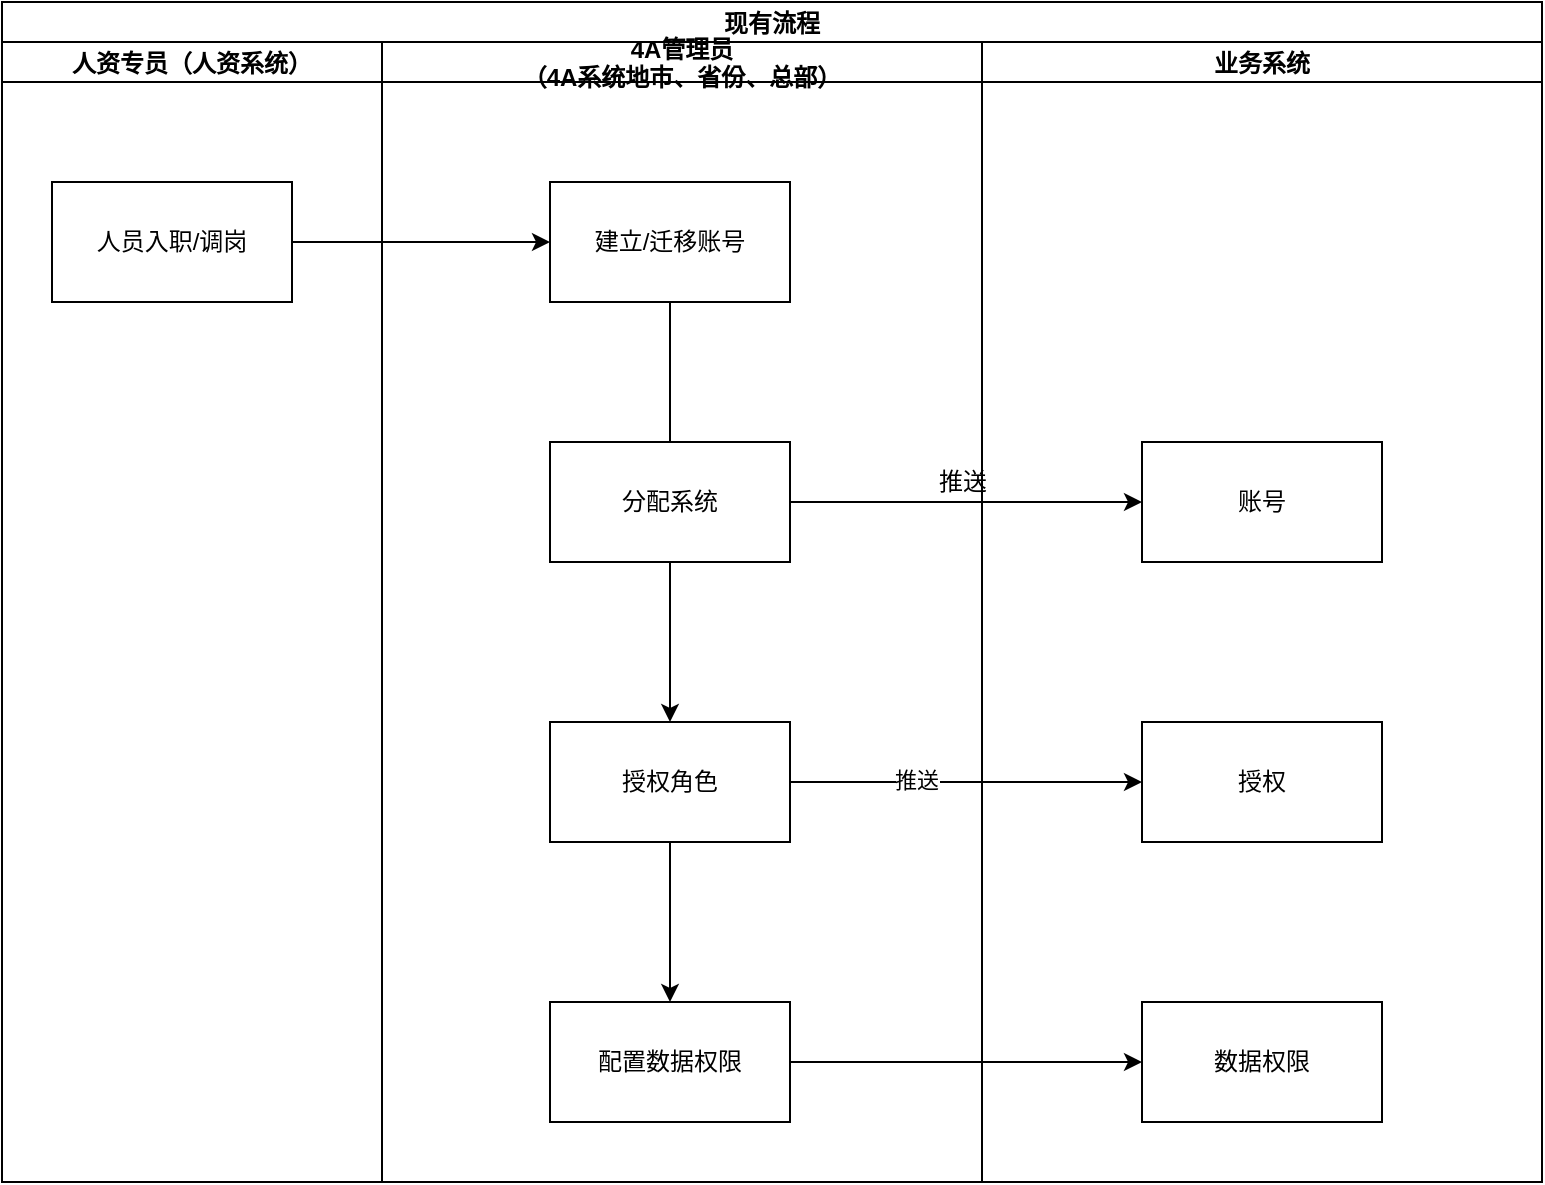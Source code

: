 <mxfile version="16.2.7" type="github" pages="4">
  <diagram id="C5RBs43oDa-KdzZeNtuy" name="原有授权模式">
    <mxGraphModel dx="1250" dy="611" grid="0" gridSize="10" guides="1" tooltips="1" connect="1" arrows="1" fold="1" page="1" pageScale="1" pageWidth="827" pageHeight="1169" math="0" shadow="0">
      <root>
        <mxCell id="WIyWlLk6GJQsqaUBKTNV-0" />
        <mxCell id="WIyWlLk6GJQsqaUBKTNV-1" parent="WIyWlLk6GJQsqaUBKTNV-0" />
        <mxCell id="MX3AXQXJf54BNF3SE1I3-0" value="现有流程" style="swimlane;childLayout=stackLayout;resizeParent=1;resizeParentMax=0;startSize=20;" parent="WIyWlLk6GJQsqaUBKTNV-1" vertex="1">
          <mxGeometry x="40" y="30" width="770" height="590" as="geometry" />
        </mxCell>
        <mxCell id="MX3AXQXJf54BNF3SE1I3-1" value="人资专员（人资系统）" style="swimlane;startSize=20;" parent="MX3AXQXJf54BNF3SE1I3-0" vertex="1">
          <mxGeometry y="20" width="190" height="570" as="geometry" />
        </mxCell>
        <mxCell id="MX3AXQXJf54BNF3SE1I3-5" value="人员入职/调岗" style="rounded=0;whiteSpace=wrap;html=1;" parent="MX3AXQXJf54BNF3SE1I3-1" vertex="1">
          <mxGeometry x="25" y="70" width="120" height="60" as="geometry" />
        </mxCell>
        <mxCell id="MX3AXQXJf54BNF3SE1I3-2" value="4A管理员&#xa;（4A系统地市、省份、总部）" style="swimlane;startSize=20;" parent="MX3AXQXJf54BNF3SE1I3-0" vertex="1">
          <mxGeometry x="190" y="20" width="300" height="570" as="geometry" />
        </mxCell>
        <mxCell id="MX3AXQXJf54BNF3SE1I3-12" value="推送" style="text;html=1;align=center;verticalAlign=middle;resizable=0;points=[];autosize=1;strokeColor=none;fillColor=none;" parent="MX3AXQXJf54BNF3SE1I3-2" vertex="1">
          <mxGeometry x="270" y="210" width="40" height="20" as="geometry" />
        </mxCell>
        <mxCell id="MX3AXQXJf54BNF3SE1I3-6" value="建立/迁移账号" style="whiteSpace=wrap;html=1;rounded=0;" parent="MX3AXQXJf54BNF3SE1I3-2" vertex="1">
          <mxGeometry x="84" y="70" width="120" height="60" as="geometry" />
        </mxCell>
        <mxCell id="MX3AXQXJf54BNF3SE1I3-8" value="授权角色" style="whiteSpace=wrap;html=1;rounded=0;" parent="MX3AXQXJf54BNF3SE1I3-2" vertex="1">
          <mxGeometry x="84" y="340" width="120" height="60" as="geometry" />
        </mxCell>
        <mxCell id="MX3AXQXJf54BNF3SE1I3-9" value="" style="edgeStyle=orthogonalEdgeStyle;rounded=0;orthogonalLoop=1;jettySize=auto;html=1;" parent="MX3AXQXJf54BNF3SE1I3-2" source="MX3AXQXJf54BNF3SE1I3-6" target="MX3AXQXJf54BNF3SE1I3-8" edge="1">
          <mxGeometry relative="1" as="geometry" />
        </mxCell>
        <mxCell id="FvDaORWqxjSWWVm6NtL--0" value="分配系统" style="rounded=0;whiteSpace=wrap;html=1;" parent="MX3AXQXJf54BNF3SE1I3-2" vertex="1">
          <mxGeometry x="84" y="200" width="120" height="60" as="geometry" />
        </mxCell>
        <mxCell id="MX3AXQXJf54BNF3SE1I3-4" value="业务系统" style="swimlane;startSize=20;" parent="MX3AXQXJf54BNF3SE1I3-0" vertex="1">
          <mxGeometry x="490" y="20" width="280" height="570" as="geometry" />
        </mxCell>
        <mxCell id="MX3AXQXJf54BNF3SE1I3-10" value="账号" style="whiteSpace=wrap;html=1;rounded=0;" parent="MX3AXQXJf54BNF3SE1I3-4" vertex="1">
          <mxGeometry x="80" y="200" width="120" height="60" as="geometry" />
        </mxCell>
        <mxCell id="MX3AXQXJf54BNF3SE1I3-13" value="授权" style="whiteSpace=wrap;html=1;rounded=0;" parent="MX3AXQXJf54BNF3SE1I3-4" vertex="1">
          <mxGeometry x="80" y="340" width="120" height="60" as="geometry" />
        </mxCell>
        <mxCell id="MX3AXQXJf54BNF3SE1I3-18" value="数据权限" style="whiteSpace=wrap;html=1;rounded=0;" parent="MX3AXQXJf54BNF3SE1I3-4" vertex="1">
          <mxGeometry x="80" y="480" width="120" height="60" as="geometry" />
        </mxCell>
        <mxCell id="MX3AXQXJf54BNF3SE1I3-7" value="" style="edgeStyle=orthogonalEdgeStyle;rounded=0;orthogonalLoop=1;jettySize=auto;html=1;" parent="MX3AXQXJf54BNF3SE1I3-0" source="MX3AXQXJf54BNF3SE1I3-5" target="MX3AXQXJf54BNF3SE1I3-6" edge="1">
          <mxGeometry relative="1" as="geometry" />
        </mxCell>
        <mxCell id="MX3AXQXJf54BNF3SE1I3-11" value="" style="edgeStyle=orthogonalEdgeStyle;rounded=0;orthogonalLoop=1;jettySize=auto;html=1;exitX=1;exitY=0.5;exitDx=0;exitDy=0;" parent="MX3AXQXJf54BNF3SE1I3-0" source="FvDaORWqxjSWWVm6NtL--0" target="MX3AXQXJf54BNF3SE1I3-10" edge="1">
          <mxGeometry relative="1" as="geometry" />
        </mxCell>
        <mxCell id="MX3AXQXJf54BNF3SE1I3-14" value="" style="edgeStyle=orthogonalEdgeStyle;rounded=0;orthogonalLoop=1;jettySize=auto;html=1;" parent="MX3AXQXJf54BNF3SE1I3-0" source="MX3AXQXJf54BNF3SE1I3-8" target="MX3AXQXJf54BNF3SE1I3-13" edge="1">
          <mxGeometry relative="1" as="geometry" />
        </mxCell>
        <mxCell id="MX3AXQXJf54BNF3SE1I3-15" value="推送" style="edgeLabel;html=1;align=center;verticalAlign=middle;resizable=0;points=[];" parent="MX3AXQXJf54BNF3SE1I3-14" vertex="1" connectable="0">
          <mxGeometry x="-0.286" y="1" relative="1" as="geometry">
            <mxPoint as="offset" />
          </mxGeometry>
        </mxCell>
        <mxCell id="MX3AXQXJf54BNF3SE1I3-19" value="" style="edgeStyle=orthogonalEdgeStyle;rounded=0;orthogonalLoop=1;jettySize=auto;html=1;" parent="WIyWlLk6GJQsqaUBKTNV-1" source="MX3AXQXJf54BNF3SE1I3-16" target="MX3AXQXJf54BNF3SE1I3-18" edge="1">
          <mxGeometry relative="1" as="geometry" />
        </mxCell>
        <mxCell id="MX3AXQXJf54BNF3SE1I3-16" value="配置数据权限" style="whiteSpace=wrap;html=1;rounded=0;" parent="WIyWlLk6GJQsqaUBKTNV-1" vertex="1">
          <mxGeometry x="314" y="530" width="120" height="60" as="geometry" />
        </mxCell>
        <mxCell id="MX3AXQXJf54BNF3SE1I3-17" value="" style="edgeStyle=orthogonalEdgeStyle;rounded=0;orthogonalLoop=1;jettySize=auto;html=1;" parent="WIyWlLk6GJQsqaUBKTNV-1" source="MX3AXQXJf54BNF3SE1I3-8" target="MX3AXQXJf54BNF3SE1I3-16" edge="1">
          <mxGeometry relative="1" as="geometry" />
        </mxCell>
      </root>
    </mxGraphModel>
  </diagram>
  <diagram id="lNg4HkQFBeymeus1TO-I" name="授权方案一">
    <mxGraphModel dx="1250" dy="611" grid="0" gridSize="10" guides="1" tooltips="1" connect="1" arrows="1" fold="1" page="1" pageScale="1" pageWidth="827" pageHeight="1169" math="0" shadow="0">
      <root>
        <mxCell id="8CQ-ia9fO0FRhSrcfYEi-0" />
        <mxCell id="8CQ-ia9fO0FRhSrcfYEi-1" parent="8CQ-ia9fO0FRhSrcfYEi-0" />
        <mxCell id="_9IWQN0s5ZDDrb8mUnR7-0" value="方案一流程" style="swimlane;childLayout=stackLayout;resizeParent=1;resizeParentMax=0;startSize=20;" parent="8CQ-ia9fO0FRhSrcfYEi-1" vertex="1">
          <mxGeometry x="40" y="30" width="990" height="606" as="geometry" />
        </mxCell>
        <mxCell id="_9IWQN0s5ZDDrb8mUnR7-1" value="人资专员（人资系统）" style="swimlane;startSize=20;" parent="_9IWQN0s5ZDDrb8mUnR7-0" vertex="1">
          <mxGeometry y="20" width="190" height="586" as="geometry" />
        </mxCell>
        <mxCell id="_9IWQN0s5ZDDrb8mUnR7-2" value="人员入职/调岗" style="rounded=0;whiteSpace=wrap;html=1;" parent="_9IWQN0s5ZDDrb8mUnR7-1" vertex="1">
          <mxGeometry x="25" y="70" width="120" height="60" as="geometry" />
        </mxCell>
        <mxCell id="_9IWQN0s5ZDDrb8mUnR7-3" value="4A管理员&#xa;（4A系统地市、省份、总部）" style="swimlane;startSize=20;" parent="_9IWQN0s5ZDDrb8mUnR7-0" vertex="1">
          <mxGeometry x="190" y="20" width="260" height="586" as="geometry" />
        </mxCell>
        <mxCell id="_9IWQN0s5ZDDrb8mUnR7-5" value="建立/迁移账号" style="whiteSpace=wrap;html=1;rounded=0;" parent="_9IWQN0s5ZDDrb8mUnR7-3" vertex="1">
          <mxGeometry x="84" y="70" width="120" height="60" as="geometry" />
        </mxCell>
        <mxCell id="d7WdBxxj4ukOOS8cNhgk-6" style="edgeStyle=orthogonalEdgeStyle;rounded=0;orthogonalLoop=1;jettySize=auto;html=1;" parent="_9IWQN0s5ZDDrb8mUnR7-3" source="_9IWQN0s5ZDDrb8mUnR7-6" target="d7WdBxxj4ukOOS8cNhgk-4" edge="1">
          <mxGeometry relative="1" as="geometry" />
        </mxCell>
        <mxCell id="_9IWQN0s5ZDDrb8mUnR7-6" value="分配系统" style="whiteSpace=wrap;html=1;rounded=0;" parent="_9IWQN0s5ZDDrb8mUnR7-3" vertex="1">
          <mxGeometry x="84" y="169" width="120" height="60" as="geometry" />
        </mxCell>
        <mxCell id="_9IWQN0s5ZDDrb8mUnR7-7" value="" style="edgeStyle=orthogonalEdgeStyle;rounded=0;orthogonalLoop=1;jettySize=auto;html=1;" parent="_9IWQN0s5ZDDrb8mUnR7-3" source="_9IWQN0s5ZDDrb8mUnR7-5" target="_9IWQN0s5ZDDrb8mUnR7-6" edge="1">
          <mxGeometry relative="1" as="geometry" />
        </mxCell>
        <mxCell id="d7WdBxxj4ukOOS8cNhgk-4" value="数据权限分配" style="whiteSpace=wrap;html=1;rounded=0;" parent="_9IWQN0s5ZDDrb8mUnR7-3" vertex="1">
          <mxGeometry x="84" y="391" width="120" height="60" as="geometry" />
        </mxCell>
        <mxCell id="JeszqUXVnKesjVonsLeU-1" value="业务管理员" style="swimlane;startSize=20;" parent="_9IWQN0s5ZDDrb8mUnR7-0" vertex="1">
          <mxGeometry x="450" y="20" width="270" height="586" as="geometry" />
        </mxCell>
        <mxCell id="_9IWQN0s5ZDDrb8mUnR7-17" value="授权分配" style="whiteSpace=wrap;html=1;rounded=0;fillColor=#fff2cc;strokeColor=#d6b656;" parent="JeszqUXVnKesjVonsLeU-1" vertex="1">
          <mxGeometry x="70" y="266" width="120" height="60" as="geometry" />
        </mxCell>
        <mxCell id="d7WdBxxj4ukOOS8cNhgk-1" value="" style="edgeStyle=orthogonalEdgeStyle;rounded=0;orthogonalLoop=1;jettySize=auto;html=1;" parent="_9IWQN0s5ZDDrb8mUnR7-0" source="_9IWQN0s5ZDDrb8mUnR7-17" target="d7WdBxxj4ukOOS8cNhgk-0" edge="1">
          <mxGeometry relative="1" as="geometry" />
        </mxCell>
        <mxCell id="d7WdBxxj4ukOOS8cNhgk-3" value="推送" style="edgeLabel;html=1;align=center;verticalAlign=middle;resizable=0;points=[];" parent="d7WdBxxj4ukOOS8cNhgk-1" vertex="1" connectable="0">
          <mxGeometry x="0.205" relative="1" as="geometry">
            <mxPoint x="-26" as="offset" />
          </mxGeometry>
        </mxCell>
        <mxCell id="d7WdBxxj4ukOOS8cNhgk-8" value="" style="edgeStyle=orthogonalEdgeStyle;rounded=0;orthogonalLoop=1;jettySize=auto;html=1;" parent="_9IWQN0s5ZDDrb8mUnR7-0" source="d7WdBxxj4ukOOS8cNhgk-4" target="d7WdBxxj4ukOOS8cNhgk-7" edge="1">
          <mxGeometry relative="1" as="geometry" />
        </mxCell>
        <mxCell id="d7WdBxxj4ukOOS8cNhgk-9" value="推送" style="edgeLabel;html=1;align=center;verticalAlign=middle;resizable=0;points=[];" parent="d7WdBxxj4ukOOS8cNhgk-8" vertex="1" connectable="0">
          <mxGeometry x="-0.175" y="-3" relative="1" as="geometry">
            <mxPoint x="-41" y="-4" as="offset" />
          </mxGeometry>
        </mxCell>
        <mxCell id="_9IWQN0s5ZDDrb8mUnR7-8" value="业务系统" style="swimlane;startSize=20;" parent="_9IWQN0s5ZDDrb8mUnR7-0" vertex="1">
          <mxGeometry x="720" y="20" width="270" height="586" as="geometry" />
        </mxCell>
        <mxCell id="_9IWQN0s5ZDDrb8mUnR7-10" value="账号" style="whiteSpace=wrap;html=1;rounded=0;" parent="_9IWQN0s5ZDDrb8mUnR7-8" vertex="1">
          <mxGeometry x="80" y="169" width="120" height="60" as="geometry" />
        </mxCell>
        <mxCell id="d7WdBxxj4ukOOS8cNhgk-0" value="授权" style="whiteSpace=wrap;html=1;rounded=0;" parent="_9IWQN0s5ZDDrb8mUnR7-8" vertex="1">
          <mxGeometry x="80" y="266" width="120" height="60" as="geometry" />
        </mxCell>
        <mxCell id="d7WdBxxj4ukOOS8cNhgk-7" value="数据权限" style="whiteSpace=wrap;html=1;rounded=0;" parent="_9IWQN0s5ZDDrb8mUnR7-8" vertex="1">
          <mxGeometry x="80" y="391" width="120" height="60" as="geometry" />
        </mxCell>
        <mxCell id="_9IWQN0s5ZDDrb8mUnR7-12" value="" style="edgeStyle=orthogonalEdgeStyle;rounded=0;orthogonalLoop=1;jettySize=auto;html=1;" parent="_9IWQN0s5ZDDrb8mUnR7-0" source="_9IWQN0s5ZDDrb8mUnR7-2" target="_9IWQN0s5ZDDrb8mUnR7-5" edge="1">
          <mxGeometry relative="1" as="geometry" />
        </mxCell>
        <mxCell id="_9IWQN0s5ZDDrb8mUnR7-14" value="" style="edgeStyle=orthogonalEdgeStyle;rounded=0;orthogonalLoop=1;jettySize=auto;html=1;" parent="_9IWQN0s5ZDDrb8mUnR7-0" source="_9IWQN0s5ZDDrb8mUnR7-6" target="_9IWQN0s5ZDDrb8mUnR7-10" edge="1">
          <mxGeometry relative="1" as="geometry" />
        </mxCell>
        <mxCell id="_9IWQN0s5ZDDrb8mUnR7-15" value="推送" style="edgeLabel;html=1;align=center;verticalAlign=middle;resizable=0;points=[];" parent="_9IWQN0s5ZDDrb8mUnR7-14" vertex="1" connectable="0">
          <mxGeometry x="-0.286" y="1" relative="1" as="geometry">
            <mxPoint as="offset" />
          </mxGeometry>
        </mxCell>
        <mxCell id="_9IWQN0s5ZDDrb8mUnR7-18" value="" style="edgeStyle=orthogonalEdgeStyle;rounded=0;orthogonalLoop=1;jettySize=auto;html=1;" parent="_9IWQN0s5ZDDrb8mUnR7-0" source="_9IWQN0s5ZDDrb8mUnR7-6" target="_9IWQN0s5ZDDrb8mUnR7-17" edge="1">
          <mxGeometry relative="1" as="geometry">
            <Array as="points">
              <mxPoint x="334" y="316" />
            </Array>
          </mxGeometry>
        </mxCell>
        <mxCell id="d7WdBxxj4ukOOS8cNhgk-10" value="归档确认" style="whiteSpace=wrap;html=1;rounded=0;" parent="8CQ-ia9fO0FRhSrcfYEi-1" vertex="1">
          <mxGeometry x="314" y="555" width="120" height="60" as="geometry" />
        </mxCell>
        <mxCell id="d7WdBxxj4ukOOS8cNhgk-11" value="" style="edgeStyle=orthogonalEdgeStyle;rounded=0;orthogonalLoop=1;jettySize=auto;html=1;" parent="8CQ-ia9fO0FRhSrcfYEi-1" source="d7WdBxxj4ukOOS8cNhgk-4" target="d7WdBxxj4ukOOS8cNhgk-10" edge="1">
          <mxGeometry relative="1" as="geometry" />
        </mxCell>
        <mxCell id="d7WdBxxj4ukOOS8cNhgk-12" style="edgeStyle=orthogonalEdgeStyle;rounded=0;orthogonalLoop=1;jettySize=auto;html=1;entryX=1;entryY=0.5;entryDx=0;entryDy=0;" parent="8CQ-ia9fO0FRhSrcfYEi-1" source="_9IWQN0s5ZDDrb8mUnR7-17" target="d7WdBxxj4ukOOS8cNhgk-10" edge="1">
          <mxGeometry relative="1" as="geometry">
            <Array as="points">
              <mxPoint x="620" y="585" />
            </Array>
          </mxGeometry>
        </mxCell>
      </root>
    </mxGraphModel>
  </diagram>
  <diagram id="uurqNcsF23_Rn0OkwrQy" name="授权方案二">
    <mxGraphModel dx="1250" dy="611" grid="1" gridSize="10" guides="1" tooltips="1" connect="1" arrows="1" fold="1" page="1" pageScale="1" pageWidth="827" pageHeight="1169" background="#ffffff" math="0" shadow="1">
      <root>
        <mxCell id="VEONL2WNQXDeuScce6_d-0" />
        <mxCell id="VEONL2WNQXDeuScce6_d-1" parent="VEONL2WNQXDeuScce6_d-0" />
        <mxCell id="n_7zqOX7N7Pk6Qgxa6lv-0" value="数据项" style="whiteSpace=wrap;html=1;align=center;fillColor=#fff2cc;strokeColor=#d6b656;" parent="VEONL2WNQXDeuScce6_d-1" vertex="1">
          <mxGeometry x="360" y="110" width="150" height="60" as="geometry" />
        </mxCell>
        <mxCell id="n_7zqOX7N7Pk6Qgxa6lv-1" value="数据项操作" style="whiteSpace=wrap;html=1;align=center;fillColor=#fff2cc;strokeColor=#d6b656;" parent="VEONL2WNQXDeuScce6_d-1" vertex="1">
          <mxGeometry x="360" y="200" width="150" height="60" as="geometry" />
        </mxCell>
        <mxCell id="t5UgKmAHJs0wNrWIynhl-2" style="edgeStyle=none;rounded=0;orthogonalLoop=1;jettySize=auto;html=1;entryX=1;entryY=0.5;entryDx=0;entryDy=0;exitX=0;exitY=0.5;exitDx=0;exitDy=0;" parent="VEONL2WNQXDeuScce6_d-1" source="n_7zqOX7N7Pk6Qgxa6lv-2" target="n_7zqOX7N7Pk6Qgxa6lv-0" edge="1">
          <mxGeometry relative="1" as="geometry" />
        </mxCell>
        <mxCell id="t5UgKmAHJs0wNrWIynhl-3" style="edgeStyle=none;rounded=0;orthogonalLoop=1;jettySize=auto;html=1;exitX=0;exitY=0.5;exitDx=0;exitDy=0;entryX=1;entryY=0.5;entryDx=0;entryDy=0;" parent="VEONL2WNQXDeuScce6_d-1" source="n_7zqOX7N7Pk6Qgxa6lv-2" target="n_7zqOX7N7Pk6Qgxa6lv-1" edge="1">
          <mxGeometry relative="1" as="geometry" />
        </mxCell>
        <mxCell id="n_7zqOX7N7Pk6Qgxa6lv-2" value="菜单" style="whiteSpace=wrap;html=1;align=center;" parent="VEONL2WNQXDeuScce6_d-1" vertex="1">
          <mxGeometry x="620" y="150" width="150" height="60" as="geometry" />
        </mxCell>
        <mxCell id="n_7zqOX7N7Pk6Qgxa6lv-6" style="rounded=0;orthogonalLoop=1;jettySize=auto;html=1;entryX=0;entryY=0.5;entryDx=0;entryDy=0;exitX=1;exitY=0.5;exitDx=0;exitDy=0;" parent="VEONL2WNQXDeuScce6_d-1" source="n_7zqOX7N7Pk6Qgxa6lv-5" target="n_7zqOX7N7Pk6Qgxa6lv-0" edge="1">
          <mxGeometry relative="1" as="geometry" />
        </mxCell>
        <mxCell id="n_7zqOX7N7Pk6Qgxa6lv-7" style="rounded=0;orthogonalLoop=1;jettySize=auto;html=1;entryX=0;entryY=0.5;entryDx=0;entryDy=0;" parent="VEONL2WNQXDeuScce6_d-1" source="n_7zqOX7N7Pk6Qgxa6lv-5" target="n_7zqOX7N7Pk6Qgxa6lv-1" edge="1">
          <mxGeometry relative="1" as="geometry" />
        </mxCell>
        <mxCell id="t5UgKmAHJs0wNrWIynhl-0" style="edgeStyle=none;rounded=0;orthogonalLoop=1;jettySize=auto;html=1;entryX=0;entryY=0.5;entryDx=0;entryDy=0;exitX=0.5;exitY=1;exitDx=0;exitDy=0;" parent="VEONL2WNQXDeuScce6_d-1" source="n_7zqOX7N7Pk6Qgxa6lv-5" target="n_7zqOX7N7Pk6Qgxa6lv-9" edge="1">
          <mxGeometry relative="1" as="geometry" />
        </mxCell>
        <mxCell id="n_7zqOX7N7Pk6Qgxa6lv-5" value="角色" style="whiteSpace=wrap;html=1;align=center;" parent="VEONL2WNQXDeuScce6_d-1" vertex="1">
          <mxGeometry x="80" y="145" width="150" height="60" as="geometry" />
        </mxCell>
        <mxCell id="t5UgKmAHJs0wNrWIynhl-1" style="edgeStyle=none;rounded=0;orthogonalLoop=1;jettySize=auto;html=1;entryX=0;entryY=0.5;entryDx=0;entryDy=0;exitX=0.5;exitY=0;exitDx=0;exitDy=0;" parent="VEONL2WNQXDeuScce6_d-1" source="n_7zqOX7N7Pk6Qgxa6lv-8" target="n_7zqOX7N7Pk6Qgxa6lv-9" edge="1">
          <mxGeometry relative="1" as="geometry" />
        </mxCell>
        <mxCell id="n_7zqOX7N7Pk6Qgxa6lv-8" value="账号" style="rounded=1;arcSize=10;whiteSpace=wrap;html=1;align=center;" parent="VEONL2WNQXDeuScce6_d-1" vertex="1">
          <mxGeometry x="80" y="420" width="150" height="60" as="geometry" />
        </mxCell>
        <mxCell id="n_7zqOX7N7Pk6Qgxa6lv-9" value="权限" style="shape=ext;margin=3;double=1;whiteSpace=wrap;html=1;align=center;" parent="VEONL2WNQXDeuScce6_d-1" vertex="1">
          <mxGeometry x="360" y="320" width="150" height="60" as="geometry" />
        </mxCell>
        <mxCell id="PvKErX-ExL5SwqMNkQk6-2" style="edgeStyle=orthogonalEdgeStyle;rounded=0;orthogonalLoop=1;jettySize=auto;html=1;entryX=0;entryY=0.5;entryDx=0;entryDy=0;" parent="VEONL2WNQXDeuScce6_d-1" source="PvKErX-ExL5SwqMNkQk6-1" target="n_7zqOX7N7Pk6Qgxa6lv-9" edge="1">
          <mxGeometry relative="1" as="geometry" />
        </mxCell>
        <mxCell id="PvKErX-ExL5SwqMNkQk6-1" value="数据范围（管理区域）" style="whiteSpace=wrap;html=1;align=center;" parent="VEONL2WNQXDeuScce6_d-1" vertex="1">
          <mxGeometry x="80" y="320" width="150" height="60" as="geometry" />
        </mxCell>
      </root>
    </mxGraphModel>
  </diagram>
  <diagram id="YnDmW9PTfBtEW9jrCdju" name="第 4 页">
    <mxGraphModel dx="1865" dy="576" grid="0" gridSize="10" guides="1" tooltips="1" connect="1" arrows="1" fold="1" page="1" pageScale="1" pageWidth="827" pageHeight="1169" math="0" shadow="0">
      <root>
        <mxCell id="VnN19P3VDIoYAi3wAm9Y-0" />
        <mxCell id="VnN19P3VDIoYAi3wAm9Y-1" parent="VnN19P3VDIoYAi3wAm9Y-0" />
        <mxCell id="VnN19P3VDIoYAi3wAm9Y-4" value="" style="edgeStyle=orthogonalEdgeStyle;rounded=0;orthogonalLoop=1;jettySize=auto;html=1;" edge="1" parent="VnN19P3VDIoYAi3wAm9Y-1" source="VnN19P3VDIoYAi3wAm9Y-2" target="VnN19P3VDIoYAi3wAm9Y-3">
          <mxGeometry relative="1" as="geometry" />
        </mxCell>
        <mxCell id="VnN19P3VDIoYAi3wAm9Y-2" value="开始" style="strokeWidth=2;html=1;shape=mxgraph.flowchart.start_1;whiteSpace=wrap;" vertex="1" parent="VnN19P3VDIoYAi3wAm9Y-1">
          <mxGeometry x="205" y="50" width="100" height="60" as="geometry" />
        </mxCell>
        <mxCell id="VnN19P3VDIoYAi3wAm9Y-8" value="" style="edgeStyle=orthogonalEdgeStyle;rounded=0;orthogonalLoop=1;jettySize=auto;html=1;" edge="1" parent="VnN19P3VDIoYAi3wAm9Y-1" source="VnN19P3VDIoYAi3wAm9Y-3" target="VnN19P3VDIoYAi3wAm9Y-7">
          <mxGeometry relative="1" as="geometry" />
        </mxCell>
        <mxCell id="VnN19P3VDIoYAi3wAm9Y-3" value="接收4A单点参数" style="whiteSpace=wrap;html=1;strokeWidth=2;" vertex="1" parent="VnN19P3VDIoYAi3wAm9Y-1">
          <mxGeometry x="195" y="190" width="120" height="60" as="geometry" />
        </mxCell>
        <mxCell id="VnN19P3VDIoYAi3wAm9Y-14" value="" style="edgeStyle=orthogonalEdgeStyle;rounded=0;orthogonalLoop=1;jettySize=auto;html=1;" edge="1" parent="VnN19P3VDIoYAi3wAm9Y-1" source="VnN19P3VDIoYAi3wAm9Y-7" target="VnN19P3VDIoYAi3wAm9Y-13">
          <mxGeometry relative="1" as="geometry" />
        </mxCell>
        <mxCell id="VnN19P3VDIoYAi3wAm9Y-15" value="正确" style="edgeLabel;html=1;align=center;verticalAlign=middle;resizable=0;points=[];" vertex="1" connectable="0" parent="VnN19P3VDIoYAi3wAm9Y-14">
          <mxGeometry x="-0.236" relative="1" as="geometry">
            <mxPoint as="offset" />
          </mxGeometry>
        </mxCell>
        <mxCell id="VnN19P3VDIoYAi3wAm9Y-7" value="参数校验" style="rhombus;whiteSpace=wrap;html=1;strokeWidth=2;" vertex="1" parent="VnN19P3VDIoYAi3wAm9Y-1">
          <mxGeometry x="215" y="320" width="80" height="80" as="geometry" />
        </mxCell>
        <mxCell id="VnN19P3VDIoYAi3wAm9Y-17" value="" style="edgeStyle=orthogonalEdgeStyle;rounded=0;orthogonalLoop=1;jettySize=auto;html=1;" edge="1" parent="VnN19P3VDIoYAi3wAm9Y-1" source="VnN19P3VDIoYAi3wAm9Y-13" target="VnN19P3VDIoYAi3wAm9Y-16">
          <mxGeometry relative="1" as="geometry" />
        </mxCell>
        <mxCell id="VnN19P3VDIoYAi3wAm9Y-13" value="获取本系统密钥&lt;br&gt;使用密钥解密令牌" style="whiteSpace=wrap;html=1;strokeWidth=2;" vertex="1" parent="VnN19P3VDIoYAi3wAm9Y-1">
          <mxGeometry x="195" y="490" width="120" height="60" as="geometry" />
        </mxCell>
        <mxCell id="VnN19P3VDIoYAi3wAm9Y-19" value="" style="edgeStyle=orthogonalEdgeStyle;rounded=0;orthogonalLoop=1;jettySize=auto;html=1;" edge="1" parent="VnN19P3VDIoYAi3wAm9Y-1" source="VnN19P3VDIoYAi3wAm9Y-16" target="VnN19P3VDIoYAi3wAm9Y-18">
          <mxGeometry relative="1" as="geometry" />
        </mxCell>
        <mxCell id="VnN19P3VDIoYAi3wAm9Y-20" value="解密异常" style="edgeLabel;html=1;align=center;verticalAlign=middle;resizable=0;points=[];" vertex="1" connectable="0" parent="VnN19P3VDIoYAi3wAm9Y-19">
          <mxGeometry x="-0.272" y="-1" relative="1" as="geometry">
            <mxPoint as="offset" />
          </mxGeometry>
        </mxCell>
        <mxCell id="VnN19P3VDIoYAi3wAm9Y-23" value="" style="edgeStyle=orthogonalEdgeStyle;rounded=0;orthogonalLoop=1;jettySize=auto;html=1;" edge="1" parent="VnN19P3VDIoYAi3wAm9Y-1" source="VnN19P3VDIoYAi3wAm9Y-16" target="VnN19P3VDIoYAi3wAm9Y-25">
          <mxGeometry relative="1" as="geometry">
            <mxPoint x="54" y="775" as="targetPoint" />
            <Array as="points">
              <mxPoint x="125" y="660" />
              <mxPoint x="125" y="775" />
            </Array>
          </mxGeometry>
        </mxCell>
        <mxCell id="VnN19P3VDIoYAi3wAm9Y-24" value="令牌已失效" style="edgeLabel;html=1;align=center;verticalAlign=middle;resizable=0;points=[];" vertex="1" connectable="0" parent="VnN19P3VDIoYAi3wAm9Y-23">
          <mxGeometry x="0.164" relative="1" as="geometry">
            <mxPoint as="offset" />
          </mxGeometry>
        </mxCell>
        <mxCell id="VnN19P3VDIoYAi3wAm9Y-16" value="判断结果" style="rhombus;whiteSpace=wrap;html=1;strokeWidth=2;" vertex="1" parent="VnN19P3VDIoYAi3wAm9Y-1">
          <mxGeometry x="215" y="620" width="80" height="80" as="geometry" />
        </mxCell>
        <mxCell id="VnN19P3VDIoYAi3wAm9Y-18" value="错误页面，提示解密异常" style="whiteSpace=wrap;html=1;strokeWidth=2;" vertex="1" parent="VnN19P3VDIoYAi3wAm9Y-1">
          <mxGeometry x="-66" y="630" width="120" height="60" as="geometry" />
        </mxCell>
        <mxCell id="VnN19P3VDIoYAi3wAm9Y-25" value="提示令牌已失效，请重新单点" style="whiteSpace=wrap;html=1;strokeWidth=2;" vertex="1" parent="VnN19P3VDIoYAi3wAm9Y-1">
          <mxGeometry x="-68" y="741" width="120" height="60" as="geometry" />
        </mxCell>
      </root>
    </mxGraphModel>
  </diagram>
</mxfile>

